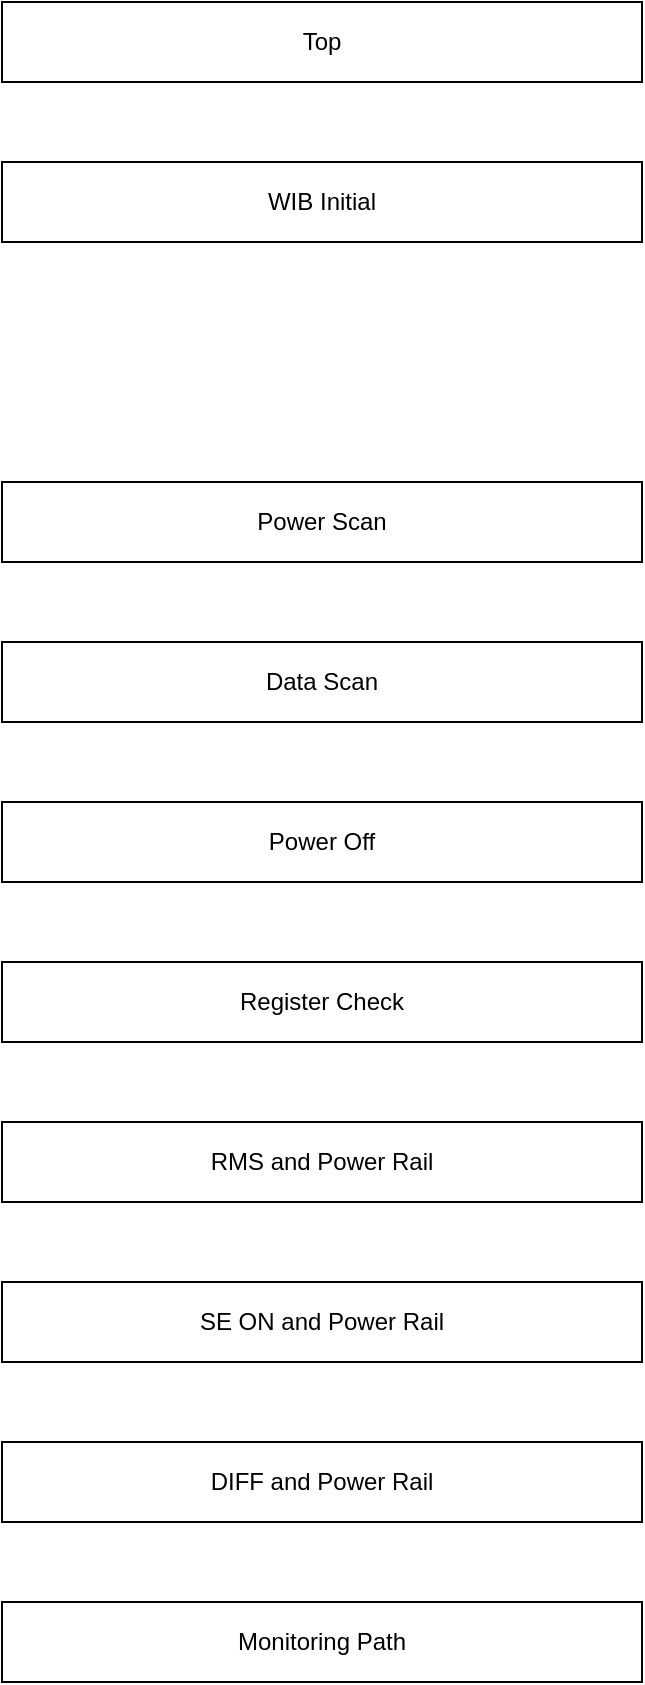 <mxfile version="24.9.1" pages="3">
  <diagram name="FEMB_Checkout_Test" id="15Y7cv4gi6Hn5JxK_8wD">
    <mxGraphModel dx="1360" dy="879" grid="1" gridSize="10" guides="1" tooltips="1" connect="1" arrows="1" fold="1" page="1" pageScale="1" pageWidth="850" pageHeight="1100" math="0" shadow="0">
      <root>
        <mxCell id="0" />
        <mxCell id="1" parent="0" />
        <mxCell id="7qb14EyaOYbrb_Lo2ndD-1" value="Top" style="rounded=0;whiteSpace=wrap;html=1;" vertex="1" parent="1">
          <mxGeometry x="120" y="80" width="320" height="40" as="geometry" />
        </mxCell>
        <mxCell id="7qb14EyaOYbrb_Lo2ndD-2" value="WIB Initial" style="rounded=0;whiteSpace=wrap;html=1;" vertex="1" parent="1">
          <mxGeometry x="120" y="160" width="320" height="40" as="geometry" />
        </mxCell>
        <mxCell id="7qb14EyaOYbrb_Lo2ndD-3" value="Power Scan" style="rounded=0;whiteSpace=wrap;html=1;" vertex="1" parent="1">
          <mxGeometry x="120" y="320" width="320" height="40" as="geometry" />
        </mxCell>
        <mxCell id="7qb14EyaOYbrb_Lo2ndD-4" value="Power Off" style="rounded=0;whiteSpace=wrap;html=1;" vertex="1" parent="1">
          <mxGeometry x="120" y="480" width="320" height="40" as="geometry" />
        </mxCell>
        <mxCell id="7qb14EyaOYbrb_Lo2ndD-5" value="Data Scan" style="rounded=0;whiteSpace=wrap;html=1;" vertex="1" parent="1">
          <mxGeometry x="120" y="400" width="320" height="40" as="geometry" />
        </mxCell>
        <mxCell id="7qb14EyaOYbrb_Lo2ndD-6" value="Register Check" style="rounded=0;whiteSpace=wrap;html=1;" vertex="1" parent="1">
          <mxGeometry x="120" y="560" width="320" height="40" as="geometry" />
        </mxCell>
        <mxCell id="7qb14EyaOYbrb_Lo2ndD-7" value="SE ON and Power Rail" style="rounded=0;whiteSpace=wrap;html=1;" vertex="1" parent="1">
          <mxGeometry x="120" y="720" width="320" height="40" as="geometry" />
        </mxCell>
        <mxCell id="7qb14EyaOYbrb_Lo2ndD-8" value="RMS and Power Rail" style="rounded=0;whiteSpace=wrap;html=1;" vertex="1" parent="1">
          <mxGeometry x="120" y="640" width="320" height="40" as="geometry" />
        </mxCell>
        <mxCell id="7qb14EyaOYbrb_Lo2ndD-9" value="DIFF and Power Rail" style="rounded=0;whiteSpace=wrap;html=1;" vertex="1" parent="1">
          <mxGeometry x="120" y="800" width="320" height="40" as="geometry" />
        </mxCell>
        <mxCell id="7qb14EyaOYbrb_Lo2ndD-10" value="Monitoring Path" style="rounded=0;whiteSpace=wrap;html=1;" vertex="1" parent="1">
          <mxGeometry x="120" y="880" width="320" height="40" as="geometry" />
        </mxCell>
      </root>
    </mxGraphModel>
  </diagram>
  <diagram id="BuhFPf4bjEY3MvHpKumr" name="Page-2">
    <mxGraphModel dx="2074" dy="1098" grid="1" gridSize="10" guides="1" tooltips="1" connect="1" arrows="1" fold="1" page="1" pageScale="1" pageWidth="850" pageHeight="1100" math="0" shadow="0">
      <root>
        <mxCell id="0" />
        <mxCell id="1" parent="0" />
        <mxCell id="-UQGtxKa_-4kIm8BEKnz-9" style="edgeStyle=orthogonalEdgeStyle;rounded=0;orthogonalLoop=1;jettySize=auto;html=1;exitX=1;exitY=0.5;exitDx=0;exitDy=0;entryX=0;entryY=0.5;entryDx=0;entryDy=0;fontSize=16;fontStyle=1;strokeWidth=2;" parent="1" source="-UQGtxKa_-4kIm8BEKnz-1" target="-UQGtxKa_-4kIm8BEKnz-5" edge="1">
          <mxGeometry relative="1" as="geometry" />
        </mxCell>
        <mxCell id="-UQGtxKa_-4kIm8BEKnz-10" style="edgeStyle=orthogonalEdgeStyle;rounded=0;orthogonalLoop=1;jettySize=auto;html=1;exitX=0.5;exitY=1;exitDx=0;exitDy=0;entryX=0.5;entryY=0;entryDx=0;entryDy=0;fontSize=16;fontStyle=1;strokeWidth=2;" parent="1" source="-UQGtxKa_-4kIm8BEKnz-1" target="-UQGtxKa_-4kIm8BEKnz-6" edge="1">
          <mxGeometry relative="1" as="geometry" />
        </mxCell>
        <mxCell id="-UQGtxKa_-4kIm8BEKnz-1" value="Already&amp;nbsp;&lt;span style=&quot;background-color: transparent; color: light-dark(rgb(0, 0, 0), rgb(255, 255, 255));&quot;&gt;Power On ?&lt;/span&gt;" style="rhombus;whiteSpace=wrap;html=1;fontSize=16;fontStyle=1;strokeWidth=2;" parent="1" vertex="1">
          <mxGeometry x="80" y="300" width="320" height="40" as="geometry" />
        </mxCell>
        <mxCell id="-UQGtxKa_-4kIm8BEKnz-14" style="edgeStyle=orthogonalEdgeStyle;rounded=0;orthogonalLoop=1;jettySize=auto;html=1;exitX=0.5;exitY=1;exitDx=0;exitDy=0;entryX=0.5;entryY=0;entryDx=0;entryDy=0;strokeWidth=2;" parent="1" target="-UQGtxKa_-4kIm8BEKnz-13" edge="1">
          <mxGeometry relative="1" as="geometry">
            <mxPoint x="240" y="840" as="sourcePoint" />
          </mxGeometry>
        </mxCell>
        <mxCell id="-UQGtxKa_-4kIm8BEKnz-2" value="FEMB Checkout Implement [120 s]&lt;div&gt;&lt;br&gt;&lt;/div&gt;&lt;div&gt;Register Scan&lt;/div&gt;&lt;div&gt;Power Scan&lt;/div&gt;&lt;div&gt;&lt;br&gt;&lt;/div&gt;&lt;div&gt;Pedestal and RMS&lt;/div&gt;&lt;div&gt;Power Rail and Scan&lt;/div&gt;&lt;div&gt;&lt;br&gt;&lt;/div&gt;&lt;div&gt;SE ON Pulse&lt;/div&gt;&lt;div&gt;Power Rail and Scan&lt;/div&gt;&lt;div&gt;&lt;br&gt;&lt;/div&gt;&lt;div&gt;DIFF Pulse&lt;/div&gt;&lt;div&gt;Power Rail and Scan&lt;/div&gt;&lt;div&gt;&lt;br&gt;&lt;/div&gt;&lt;div&gt;Monitoring Path&lt;/div&gt;&lt;div&gt;&lt;br&gt;&lt;/div&gt;&lt;div&gt;Backup Power Rail&lt;/div&gt;&lt;div&gt;&lt;br&gt;&lt;/div&gt;&lt;div&gt;&lt;font color=&quot;#808080&quot;&gt;[Adapter Board Test will be implemented in Final checkout at QC]&lt;/font&gt;&lt;/div&gt;&lt;div&gt;&lt;br&gt;&lt;/div&gt;" style="rounded=0;whiteSpace=wrap;html=1;align=left;verticalAlign=top;fontSize=16;fontStyle=1;strokeWidth=2;" parent="1" vertex="1">
          <mxGeometry x="80" y="480" width="320" height="400" as="geometry" />
        </mxCell>
        <mxCell id="-UQGtxKa_-4kIm8BEKnz-7" style="edgeStyle=orthogonalEdgeStyle;rounded=0;orthogonalLoop=1;jettySize=auto;html=1;exitX=0.5;exitY=1;exitDx=0;exitDy=0;fontSize=16;fontStyle=1;strokeWidth=2;" parent="1" source="-UQGtxKa_-4kIm8BEKnz-3" target="-UQGtxKa_-4kIm8BEKnz-4" edge="1">
          <mxGeometry relative="1" as="geometry" />
        </mxCell>
        <mxCell id="-UQGtxKa_-4kIm8BEKnz-3" value="Begin" style="rounded=0;whiteSpace=wrap;html=1;fontSize=16;fontStyle=1;strokeWidth=2;" parent="1" vertex="1">
          <mxGeometry x="80" y="120" width="320" height="40" as="geometry" />
        </mxCell>
        <mxCell id="-UQGtxKa_-4kIm8BEKnz-8" style="edgeStyle=orthogonalEdgeStyle;rounded=0;orthogonalLoop=1;jettySize=auto;html=1;exitX=0.5;exitY=1;exitDx=0;exitDy=0;entryX=0.5;entryY=0;entryDx=0;entryDy=0;fontSize=16;fontStyle=1;strokeWidth=2;" parent="1" source="-UQGtxKa_-4kIm8BEKnz-4" target="-UQGtxKa_-4kIm8BEKnz-1" edge="1">
          <mxGeometry relative="1" as="geometry" />
        </mxCell>
        <mxCell id="-UQGtxKa_-4kIm8BEKnz-4" value="Scan and Install FEMB Boards" style="rounded=0;whiteSpace=wrap;html=1;fontSize=16;fontStyle=1;strokeWidth=2;" parent="1" vertex="1">
          <mxGeometry x="80" y="200" width="320" height="40" as="geometry" />
        </mxCell>
        <mxCell id="-UQGtxKa_-4kIm8BEKnz-11" style="edgeStyle=orthogonalEdgeStyle;rounded=0;orthogonalLoop=1;jettySize=auto;html=1;exitX=0.5;exitY=1;exitDx=0;exitDy=0;entryX=1;entryY=0.5;entryDx=0;entryDy=0;fontSize=16;fontStyle=1;strokeWidth=2;" parent="1" source="-UQGtxKa_-4kIm8BEKnz-5" target="-UQGtxKa_-4kIm8BEKnz-6" edge="1">
          <mxGeometry relative="1" as="geometry" />
        </mxCell>
        <mxCell id="-UQGtxKa_-4kIm8BEKnz-5" value="WIB Initial" style="rounded=0;whiteSpace=wrap;html=1;fontSize=16;fontStyle=1;strokeWidth=2;" parent="1" vertex="1">
          <mxGeometry x="480" y="300" width="320" height="40" as="geometry" />
        </mxCell>
        <mxCell id="-UQGtxKa_-4kIm8BEKnz-12" style="edgeStyle=orthogonalEdgeStyle;rounded=0;orthogonalLoop=1;jettySize=auto;html=1;exitX=0.5;exitY=1;exitDx=0;exitDy=0;entryX=0.5;entryY=0;entryDx=0;entryDy=0;fontSize=16;fontStyle=1;strokeWidth=2;" parent="1" source="-UQGtxKa_-4kIm8BEKnz-6" target="-UQGtxKa_-4kIm8BEKnz-2" edge="1">
          <mxGeometry relative="1" as="geometry" />
        </mxCell>
        <mxCell id="-UQGtxKa_-4kIm8BEKnz-6" value="FEMB Initial" style="rounded=0;whiteSpace=wrap;html=1;fontSize=16;fontStyle=1;strokeWidth=2;" parent="1" vertex="1">
          <mxGeometry x="80" y="400" width="320" height="40" as="geometry" />
        </mxCell>
        <mxCell id="-UQGtxKa_-4kIm8BEKnz-13" value="Package Boards with ESD Bag" style="rounded=0;whiteSpace=wrap;html=1;fontSize=16;fontStyle=1;strokeWidth=2;" parent="1" vertex="1">
          <mxGeometry x="80" y="920" width="320" height="40" as="geometry" />
        </mxCell>
      </root>
    </mxGraphModel>
  </diagram>
  <diagram id="0fZTfF0rmRUbfpPcPDRW" name="Page-3">
    <mxGraphModel dx="2074" dy="1098" grid="1" gridSize="10" guides="1" tooltips="1" connect="1" arrows="1" fold="1" page="1" pageScale="1" pageWidth="1100" pageHeight="850" math="0" shadow="0">
      <root>
        <mxCell id="0" />
        <mxCell id="1" parent="0" />
        <mxCell id="x1TnxTCswKe7sEmCzJ45-2" style="edgeStyle=orthogonalEdgeStyle;rounded=0;orthogonalLoop=1;jettySize=auto;html=1;exitX=0.5;exitY=1;exitDx=0;exitDy=0;fontSize=16;fontStyle=1;strokeWidth=2;" edge="1" parent="1" source="x1TnxTCswKe7sEmCzJ45-17">
          <mxGeometry relative="1" as="geometry">
            <mxPoint x="240" y="501" as="sourcePoint" />
            <mxPoint x="240" y="521" as="targetPoint" />
          </mxGeometry>
        </mxCell>
        <mxCell id="x1TnxTCswKe7sEmCzJ45-24" style="edgeStyle=orthogonalEdgeStyle;rounded=0;orthogonalLoop=1;jettySize=auto;html=1;exitX=0.5;exitY=1;exitDx=0;exitDy=0;entryX=0.5;entryY=0;entryDx=0;entryDy=0;strokeWidth=2;" edge="1" parent="1" source="x1TnxTCswKe7sEmCzJ45-5" target="x1TnxTCswKe7sEmCzJ45-14">
          <mxGeometry relative="1" as="geometry" />
        </mxCell>
        <mxCell id="x1TnxTCswKe7sEmCzJ45-5" value="WIB Checkout Implement [60 s]&lt;div&gt;&lt;br&gt;&lt;/div&gt;&lt;div&gt;SD card boot Test&lt;/div&gt;&lt;div&gt;&lt;br&gt;&lt;/div&gt;&lt;div&gt;Power Measurement&lt;/div&gt;&lt;div&gt;&lt;br&gt;&lt;/div&gt;&lt;div&gt;UART Connection&lt;/div&gt;&lt;div&gt;&lt;br&gt;&lt;/div&gt;&lt;div&gt;TCP/IP Connection&lt;/div&gt;&lt;div&gt;&lt;br&gt;&lt;/div&gt;&lt;div&gt;UDP Connection&lt;/div&gt;&lt;div&gt;&lt;br&gt;&lt;/div&gt;&lt;div&gt;Generate Reception Checkout Report&lt;/div&gt;&lt;div&gt;&lt;br&gt;&lt;/div&gt;" style="rounded=0;whiteSpace=wrap;html=1;align=left;verticalAlign=top;fontSize=16;fontStyle=1;strokeWidth=2;" vertex="1" parent="1">
          <mxGeometry x="600" y="281" width="320" height="280" as="geometry" />
        </mxCell>
        <mxCell id="x1TnxTCswKe7sEmCzJ45-6" style="edgeStyle=orthogonalEdgeStyle;rounded=0;orthogonalLoop=1;jettySize=auto;html=1;exitX=0.5;exitY=1;exitDx=0;exitDy=0;fontSize=16;fontStyle=1;strokeWidth=2;" edge="1" parent="1" source="x1TnxTCswKe7sEmCzJ45-7" target="x1TnxTCswKe7sEmCzJ45-9">
          <mxGeometry relative="1" as="geometry" />
        </mxCell>
        <mxCell id="x1TnxTCswKe7sEmCzJ45-7" value="Pick up WIB with ESD straps" style="rounded=0;whiteSpace=wrap;html=1;fontSize=16;fontStyle=1;strokeWidth=2;" vertex="1" parent="1">
          <mxGeometry x="80" y="201" width="320" height="40" as="geometry" />
        </mxCell>
        <mxCell id="x1TnxTCswKe7sEmCzJ45-8" style="edgeStyle=orthogonalEdgeStyle;rounded=0;orthogonalLoop=1;jettySize=auto;html=1;entryX=0.5;entryY=0;entryDx=0;entryDy=0;fontSize=16;fontStyle=1;strokeWidth=2;" edge="1" parent="1" target="x1TnxTCswKe7sEmCzJ45-17">
          <mxGeometry relative="1" as="geometry">
            <mxPoint x="240" y="401" as="sourcePoint" />
            <mxPoint x="240" y="461" as="targetPoint" />
          </mxGeometry>
        </mxCell>
        <mxCell id="x1TnxTCswKe7sEmCzJ45-16" style="edgeStyle=orthogonalEdgeStyle;rounded=0;orthogonalLoop=1;jettySize=auto;html=1;exitX=0.5;exitY=1;exitDx=0;exitDy=0;strokeWidth=2;" edge="1" parent="1" source="x1TnxTCswKe7sEmCzJ45-9" target="x1TnxTCswKe7sEmCzJ45-15">
          <mxGeometry relative="1" as="geometry" />
        </mxCell>
        <mxCell id="x1TnxTCswKe7sEmCzJ45-9" value="Scan QR ID of the WIB Boards and Visual Inspection" style="rounded=0;whiteSpace=wrap;html=1;fontSize=16;fontStyle=1;strokeWidth=2;" vertex="1" parent="1">
          <mxGeometry x="80" y="281" width="320" height="40" as="geometry" />
        </mxCell>
        <mxCell id="x1TnxTCswKe7sEmCzJ45-14" value="Package Boards with ESD Bag" style="rounded=0;whiteSpace=wrap;html=1;fontSize=16;fontStyle=1;strokeWidth=2;" vertex="1" parent="1">
          <mxGeometry x="600" y="601" width="320" height="40" as="geometry" />
        </mxCell>
        <mxCell id="x1TnxTCswKe7sEmCzJ45-15" value="Install WIB Board into the Test Setup" style="rounded=0;whiteSpace=wrap;html=1;fontSize=16;fontStyle=1;strokeWidth=2;" vertex="1" parent="1">
          <mxGeometry x="80" y="361" width="320" height="40" as="geometry" />
        </mxCell>
        <mxCell id="x1TnxTCswKe7sEmCzJ45-17" value="Power Program" style="rounded=0;whiteSpace=wrap;html=1;fontSize=16;fontStyle=1;strokeWidth=2;" vertex="1" parent="1">
          <mxGeometry x="80" y="441" width="320" height="40" as="geometry" />
        </mxCell>
        <mxCell id="x1TnxTCswKe7sEmCzJ45-21" style="edgeStyle=orthogonalEdgeStyle;rounded=0;orthogonalLoop=1;jettySize=auto;html=1;exitX=0.5;exitY=1;exitDx=0;exitDy=0;entryX=0.5;entryY=0;entryDx=0;entryDy=0;strokeWidth=2;" edge="1" parent="1" source="x1TnxTCswKe7sEmCzJ45-18" target="x1TnxTCswKe7sEmCzJ45-19">
          <mxGeometry relative="1" as="geometry" />
        </mxCell>
        <mxCell id="x1TnxTCswKe7sEmCzJ45-18" value="Insert Require Components" style="rounded=0;whiteSpace=wrap;html=1;fontSize=16;fontStyle=1;strokeWidth=2;" vertex="1" parent="1">
          <mxGeometry x="80" y="521" width="320" height="40" as="geometry" />
        </mxCell>
        <mxCell id="x1TnxTCswKe7sEmCzJ45-22" style="edgeStyle=orthogonalEdgeStyle;rounded=0;orthogonalLoop=1;jettySize=auto;html=1;exitX=0.5;exitY=1;exitDx=0;exitDy=0;entryX=0.5;entryY=0;entryDx=0;entryDy=0;strokeWidth=2;" edge="1" parent="1" source="x1TnxTCswKe7sEmCzJ45-19" target="x1TnxTCswKe7sEmCzJ45-20">
          <mxGeometry relative="1" as="geometry" />
        </mxCell>
        <mxCell id="x1TnxTCswKe7sEmCzJ45-19" value="Power Measure from Power Supply" style="rounded=0;whiteSpace=wrap;html=1;fontSize=16;fontStyle=1;strokeWidth=2;" vertex="1" parent="1">
          <mxGeometry x="80" y="601" width="320" height="40" as="geometry" />
        </mxCell>
        <mxCell id="x1TnxTCswKe7sEmCzJ45-23" style="edgeStyle=orthogonalEdgeStyle;rounded=0;orthogonalLoop=1;jettySize=auto;html=1;exitX=0.5;exitY=1;exitDx=0;exitDy=0;entryX=0.5;entryY=0;entryDx=0;entryDy=0;strokeWidth=2;" edge="1" parent="1" source="x1TnxTCswKe7sEmCzJ45-20" target="x1TnxTCswKe7sEmCzJ45-5">
          <mxGeometry relative="1" as="geometry" />
        </mxCell>
        <mxCell id="x1TnxTCswKe7sEmCzJ45-20" value="Insert Test Widgets" style="rounded=0;whiteSpace=wrap;html=1;fontSize=16;fontStyle=1;strokeWidth=2;" vertex="1" parent="1">
          <mxGeometry x="600" y="201" width="320" height="40" as="geometry" />
        </mxCell>
      </root>
    </mxGraphModel>
  </diagram>
</mxfile>
